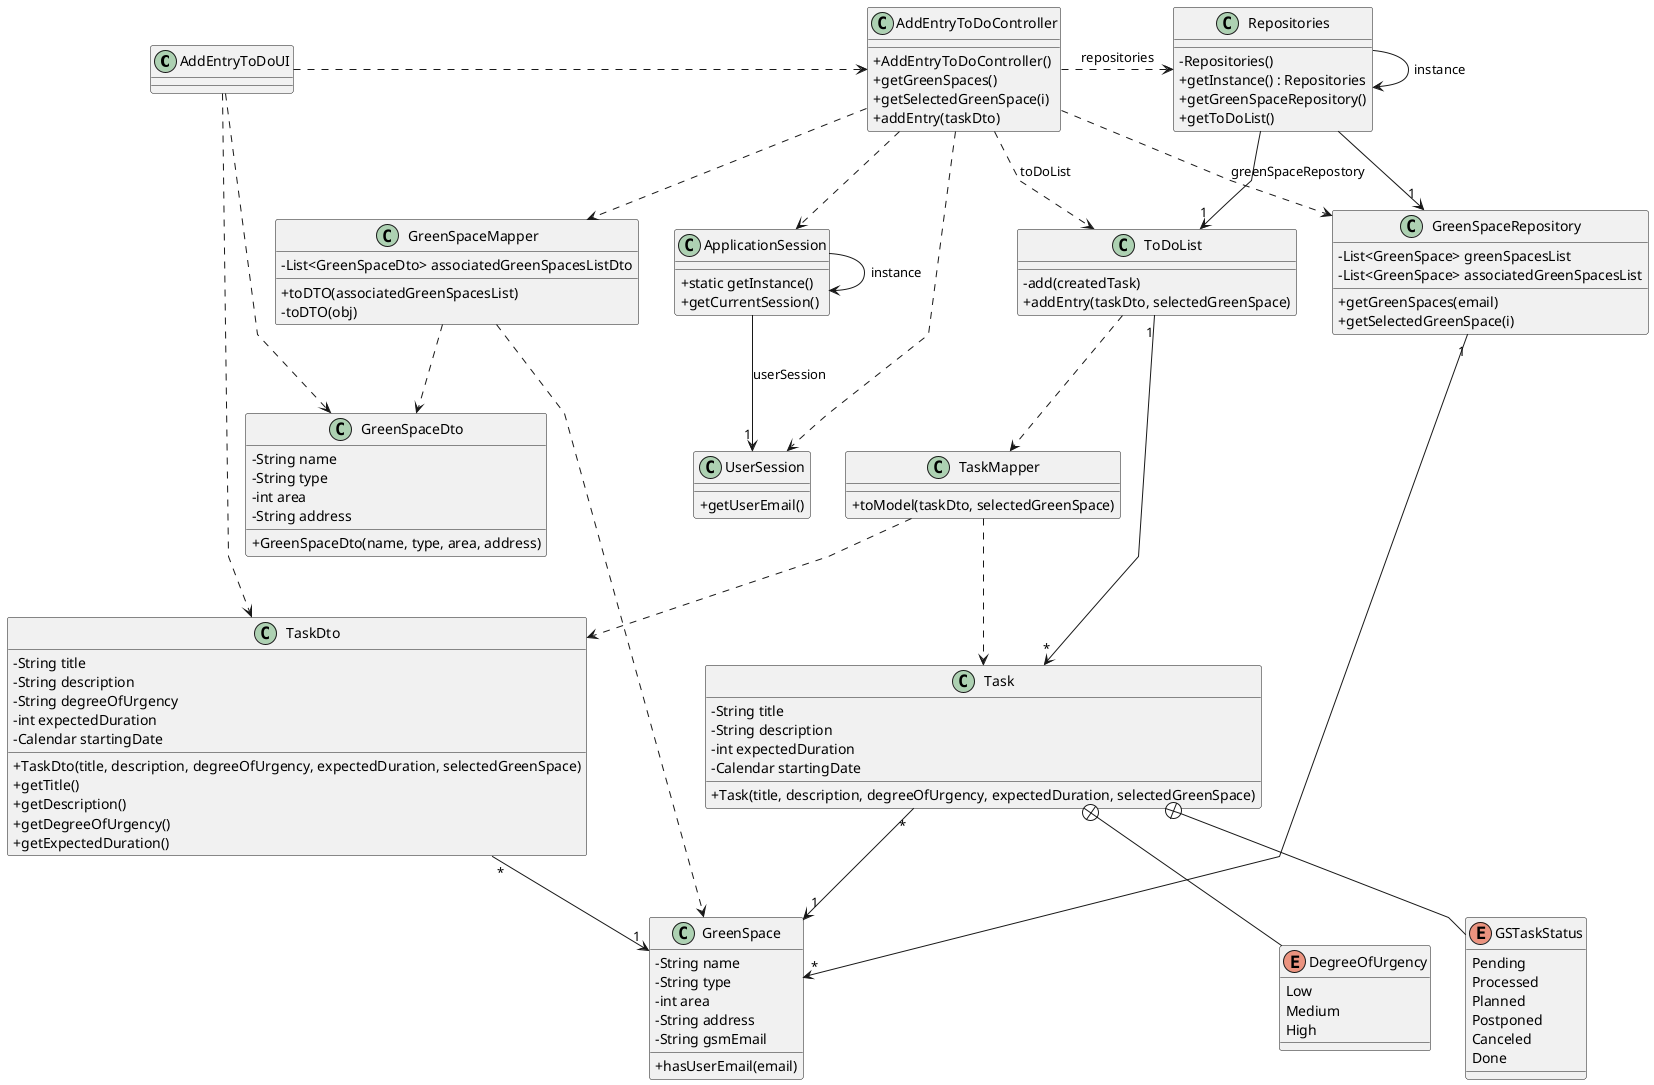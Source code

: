 @startuml
'skinparam monochrome true
skinparam packageStyle rectangle
skinparam shadowing false
skinparam linetype polyline
'skinparam linetype orto

skinparam classAttributeIconSize 0

'left to right direction

class AddEntryToDoUI
{

}

class AddEntryToDoController
{
    + AddEntryToDoController()
    + getGreenSpaces()
    + getSelectedGreenSpace(i)
    + addEntry(taskDto)
}

class ApplicationSession
{
    + static getInstance()
    + getCurrentSession()
}

class Repositories
{
    - Repositories()
    + getInstance() : Repositories
    + getGreenSpaceRepository()
    + getToDoList()
}

class UserSession
{
    + getUserEmail()
}

class GreenSpaceRepository
{
    - List<GreenSpace> greenSpacesList
    - List<GreenSpace> associatedGreenSpacesList
    + getGreenSpaces(email)
    + getSelectedGreenSpace(i)
}

class GreenSpace
{
    - String name
    - String type
    - int area
    - String address
    - String gsmEmail
    + hasUserEmail(email)
}

class GreenSpaceMapper
{
    - List<GreenSpaceDto> associatedGreenSpacesListDto
    + toDTO(associatedGreenSpacesList)
    - toDTO(obj)
}

class GreenSpaceDto
{
    - String name
    - String type
    - int area
    - String address
    + GreenSpaceDto(name, type, area, address)
}

class ToDoList
{
    - add(createdTask)
    + addEntry(taskDto, selectedGreenSpace)
}

class Task
{
    - String title
    - String description
    - int expectedDuration
    - Calendar startingDate
    + Task(title, description, degreeOfUrgency, expectedDuration, selectedGreenSpace)
}

enum DegreeOfUrgency
{
    Low
    Medium
    High
}

enum GSTaskStatus
{
    Pending
    Processed
    Planned
    Postponed
    Canceled
    Done
}

class TaskMapper
{
    + toModel(taskDto, selectedGreenSpace)
}

class TaskDto
{
    - String title
    - String description
    - String degreeOfUrgency
    - int expectedDuration
    - Calendar startingDate
    + TaskDto(title, description, degreeOfUrgency, expectedDuration, selectedGreenSpace)
    + getTitle()
    + getDescription()
    + getDegreeOfUrgency()
    + getExpectedDuration()
}

Task +-- DegreeOfUrgency
Task +-- GSTaskStatus

Repositories -> Repositories : instance
ApplicationSession -> ApplicationSession : instance

AddEntryToDoUI .> AddEntryToDoController
AddEntryToDoUI ..> GreenSpaceDto
AddEntryToDoUI ..> TaskDto

AddEntryToDoController .> Repositories : repositories

Repositories -> "1" GreenSpaceRepository
Repositories -> "1" ToDoList

AddEntryToDoController ..> GreenSpaceRepository : greenSpaceRepostory
AddEntryToDoController ..> ToDoList : toDoList
AddEntryToDoController ..> ApplicationSession
AddEntryToDoController ..> UserSession
AddEntryToDoController ..> GreenSpaceMapper

ApplicationSession --> "1" UserSession : userSession

GreenSpaceRepository "1" --> "*" GreenSpace
ToDoList "1" --> "*" Task

Task "*" --> "1" GreenSpace

ToDoList ..> TaskMapper

TaskMapper ..> TaskDto
TaskMapper ..> Task
TaskDto "*" --> "1" GreenSpace

GreenSpaceMapper ..> GreenSpaceDto
GreenSpaceMapper ..> GreenSpace

@enduml